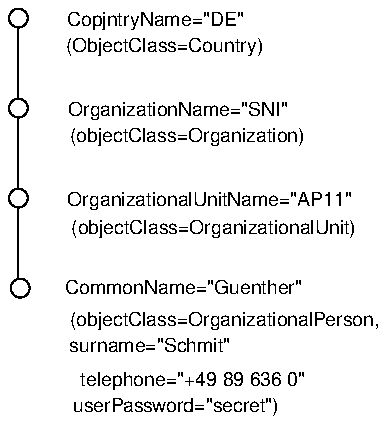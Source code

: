 .PS
scale = 106.667
line   from 5, 109 \
	to 5, 72 
line   from 5, 158 \
	to 5, 121 
line   from 5, 206 \
	to 5, 169 
"\fH\s7CopjntryName=\"DE\"\s0\fP"  at 78, 210
circle radius 5 at 5, 211
"\fH\s7(ObjectClass=Country)\s0\fP"  at 83, 196
"\fH\s7userPassword=\"secret\")\s0\fP"  at 89, 4
"\fH\s7telephone=\"+49 89 636 0\"\s0\fP"  at 98, 18
"\fH\s7surname=\"Schmit\"\s0\fP"  at 75, 36
"\fH\s7(objectClass=OrganizationalPerson,\s0\fP"  at 115, 50
"\fH\s7CommonName=\"Guenther\"\s0\fP"  at 93, 67
circle radius 5 at 6, 67
"\fH\s7(objectClass=OrganizationalUnit)\s0\fP"  at 109, 99
"\fH\s7OrganizationalUnitName=\"AP11\"\s0\fP"  at 107, 114
circle radius 5 at 5, 115
"\fH\s7(objectClass=Organization)\s0\fP"  at 95, 148
"\fH\s7OrganizationName=\"SNI\"\s0\fP"  at 90, 162
circle radius 5 at 5, 163
.PE
